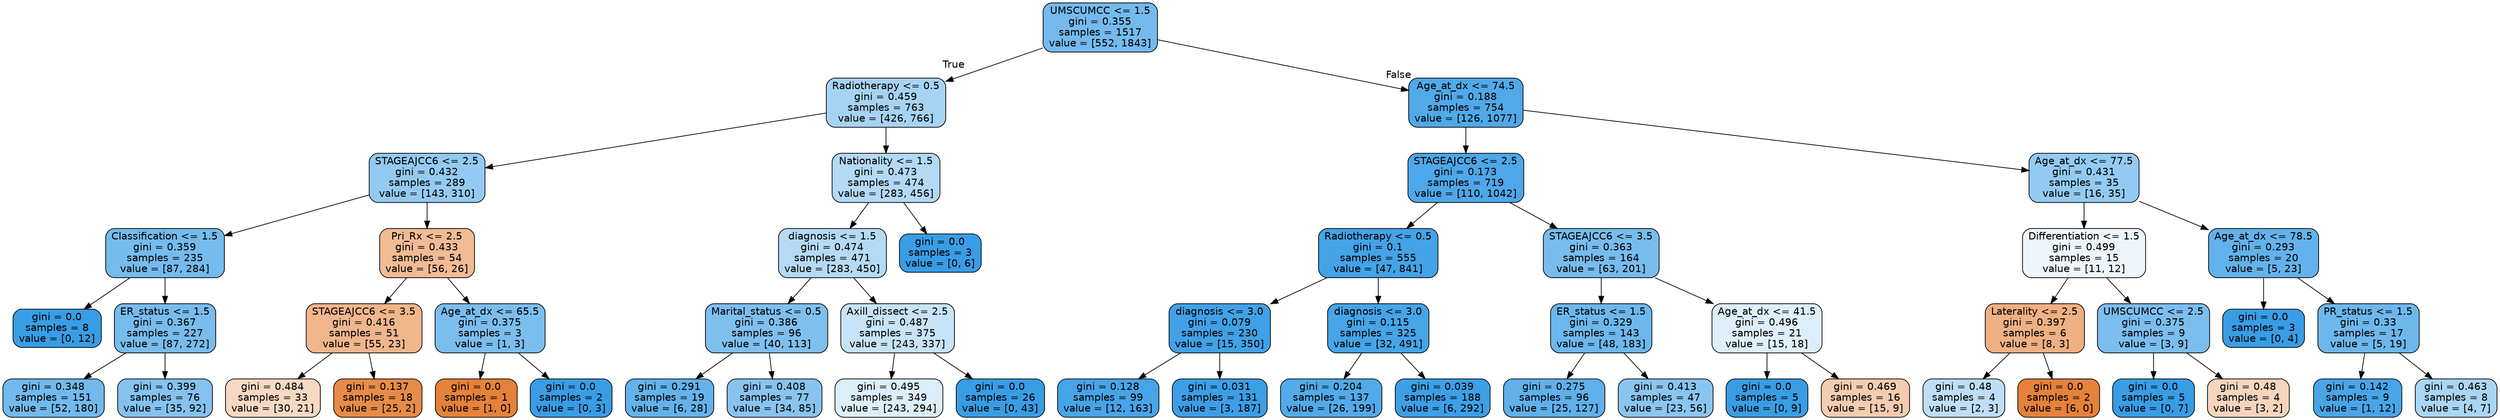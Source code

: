 digraph Tree {
node [shape=box, style="filled, rounded", color="black", fontname=helvetica] ;
edge [fontname=helvetica] ;
0 [label="UMSCUMCC <= 1.5\ngini = 0.355\nsamples = 1517\nvalue = [552, 1843]", fillcolor="#399de5b3"] ;
1 [label="Radiotherapy <= 0.5\ngini = 0.459\nsamples = 763\nvalue = [426, 766]", fillcolor="#399de571"] ;
0 -> 1 [labeldistance=2.5, labelangle=45, headlabel="True"] ;
2 [label="STAGEAJCC6 <= 2.5\ngini = 0.432\nsamples = 289\nvalue = [143, 310]", fillcolor="#399de589"] ;
1 -> 2 ;
3 [label="Classification <= 1.5\ngini = 0.359\nsamples = 235\nvalue = [87, 284]", fillcolor="#399de5b1"] ;
2 -> 3 ;
4 [label="gini = 0.0\nsamples = 8\nvalue = [0, 12]", fillcolor="#399de5ff"] ;
3 -> 4 ;
5 [label="ER_status <= 1.5\ngini = 0.367\nsamples = 227\nvalue = [87, 272]", fillcolor="#399de5ad"] ;
3 -> 5 ;
6 [label="gini = 0.348\nsamples = 151\nvalue = [52, 180]", fillcolor="#399de5b5"] ;
5 -> 6 ;
7 [label="gini = 0.399\nsamples = 76\nvalue = [35, 92]", fillcolor="#399de59e"] ;
5 -> 7 ;
8 [label="Pri_Rx <= 2.5\ngini = 0.433\nsamples = 54\nvalue = [56, 26]", fillcolor="#e5813989"] ;
2 -> 8 ;
9 [label="STAGEAJCC6 <= 3.5\ngini = 0.416\nsamples = 51\nvalue = [55, 23]", fillcolor="#e5813994"] ;
8 -> 9 ;
10 [label="gini = 0.484\nsamples = 33\nvalue = [30, 21]", fillcolor="#e581394d"] ;
9 -> 10 ;
11 [label="gini = 0.137\nsamples = 18\nvalue = [25, 2]", fillcolor="#e58139eb"] ;
9 -> 11 ;
12 [label="Age_at_dx <= 65.5\ngini = 0.375\nsamples = 3\nvalue = [1, 3]", fillcolor="#399de5aa"] ;
8 -> 12 ;
13 [label="gini = 0.0\nsamples = 1\nvalue = [1, 0]", fillcolor="#e58139ff"] ;
12 -> 13 ;
14 [label="gini = 0.0\nsamples = 2\nvalue = [0, 3]", fillcolor="#399de5ff"] ;
12 -> 14 ;
15 [label="Nationality <= 1.5\ngini = 0.473\nsamples = 474\nvalue = [283, 456]", fillcolor="#399de561"] ;
1 -> 15 ;
16 [label="diagnosis <= 1.5\ngini = 0.474\nsamples = 471\nvalue = [283, 450]", fillcolor="#399de55f"] ;
15 -> 16 ;
17 [label="Marital_status <= 0.5\ngini = 0.386\nsamples = 96\nvalue = [40, 113]", fillcolor="#399de5a5"] ;
16 -> 17 ;
18 [label="gini = 0.291\nsamples = 19\nvalue = [6, 28]", fillcolor="#399de5c8"] ;
17 -> 18 ;
19 [label="gini = 0.408\nsamples = 77\nvalue = [34, 85]", fillcolor="#399de599"] ;
17 -> 19 ;
20 [label="Axill_dissect <= 2.5\ngini = 0.487\nsamples = 375\nvalue = [243, 337]", fillcolor="#399de547"] ;
16 -> 20 ;
21 [label="gini = 0.495\nsamples = 349\nvalue = [243, 294]", fillcolor="#399de52c"] ;
20 -> 21 ;
22 [label="gini = 0.0\nsamples = 26\nvalue = [0, 43]", fillcolor="#399de5ff"] ;
20 -> 22 ;
23 [label="gini = 0.0\nsamples = 3\nvalue = [0, 6]", fillcolor="#399de5ff"] ;
15 -> 23 ;
24 [label="Age_at_dx <= 74.5\ngini = 0.188\nsamples = 754\nvalue = [126, 1077]", fillcolor="#399de5e1"] ;
0 -> 24 [labeldistance=2.5, labelangle=-45, headlabel="False"] ;
25 [label="STAGEAJCC6 <= 2.5\ngini = 0.173\nsamples = 719\nvalue = [110, 1042]", fillcolor="#399de5e4"] ;
24 -> 25 ;
26 [label="Radiotherapy <= 0.5\ngini = 0.1\nsamples = 555\nvalue = [47, 841]", fillcolor="#399de5f1"] ;
25 -> 26 ;
27 [label="diagnosis <= 3.0\ngini = 0.079\nsamples = 230\nvalue = [15, 350]", fillcolor="#399de5f4"] ;
26 -> 27 ;
28 [label="gini = 0.128\nsamples = 99\nvalue = [12, 163]", fillcolor="#399de5ec"] ;
27 -> 28 ;
29 [label="gini = 0.031\nsamples = 131\nvalue = [3, 187]", fillcolor="#399de5fb"] ;
27 -> 29 ;
30 [label="diagnosis <= 3.0\ngini = 0.115\nsamples = 325\nvalue = [32, 491]", fillcolor="#399de5ee"] ;
26 -> 30 ;
31 [label="gini = 0.204\nsamples = 137\nvalue = [26, 199]", fillcolor="#399de5de"] ;
30 -> 31 ;
32 [label="gini = 0.039\nsamples = 188\nvalue = [6, 292]", fillcolor="#399de5fa"] ;
30 -> 32 ;
33 [label="STAGEAJCC6 <= 3.5\ngini = 0.363\nsamples = 164\nvalue = [63, 201]", fillcolor="#399de5af"] ;
25 -> 33 ;
34 [label="ER_status <= 1.5\ngini = 0.329\nsamples = 143\nvalue = [48, 183]", fillcolor="#399de5bc"] ;
33 -> 34 ;
35 [label="gini = 0.275\nsamples = 96\nvalue = [25, 127]", fillcolor="#399de5cd"] ;
34 -> 35 ;
36 [label="gini = 0.413\nsamples = 47\nvalue = [23, 56]", fillcolor="#399de596"] ;
34 -> 36 ;
37 [label="Age_at_dx <= 41.5\ngini = 0.496\nsamples = 21\nvalue = [15, 18]", fillcolor="#399de52a"] ;
33 -> 37 ;
38 [label="gini = 0.0\nsamples = 5\nvalue = [0, 9]", fillcolor="#399de5ff"] ;
37 -> 38 ;
39 [label="gini = 0.469\nsamples = 16\nvalue = [15, 9]", fillcolor="#e5813966"] ;
37 -> 39 ;
40 [label="Age_at_dx <= 77.5\ngini = 0.431\nsamples = 35\nvalue = [16, 35]", fillcolor="#399de58a"] ;
24 -> 40 ;
41 [label="Differentiation <= 1.5\ngini = 0.499\nsamples = 15\nvalue = [11, 12]", fillcolor="#399de515"] ;
40 -> 41 ;
42 [label="Laterality <= 2.5\ngini = 0.397\nsamples = 6\nvalue = [8, 3]", fillcolor="#e581399f"] ;
41 -> 42 ;
43 [label="gini = 0.48\nsamples = 4\nvalue = [2, 3]", fillcolor="#399de555"] ;
42 -> 43 ;
44 [label="gini = 0.0\nsamples = 2\nvalue = [6, 0]", fillcolor="#e58139ff"] ;
42 -> 44 ;
45 [label="UMSCUMCC <= 2.5\ngini = 0.375\nsamples = 9\nvalue = [3, 9]", fillcolor="#399de5aa"] ;
41 -> 45 ;
46 [label="gini = 0.0\nsamples = 5\nvalue = [0, 7]", fillcolor="#399de5ff"] ;
45 -> 46 ;
47 [label="gini = 0.48\nsamples = 4\nvalue = [3, 2]", fillcolor="#e5813955"] ;
45 -> 47 ;
48 [label="Age_at_dx <= 78.5\ngini = 0.293\nsamples = 20\nvalue = [5, 23]", fillcolor="#399de5c8"] ;
40 -> 48 ;
49 [label="gini = 0.0\nsamples = 3\nvalue = [0, 4]", fillcolor="#399de5ff"] ;
48 -> 49 ;
50 [label="PR_status <= 1.5\ngini = 0.33\nsamples = 17\nvalue = [5, 19]", fillcolor="#399de5bc"] ;
48 -> 50 ;
51 [label="gini = 0.142\nsamples = 9\nvalue = [1, 12]", fillcolor="#399de5ea"] ;
50 -> 51 ;
52 [label="gini = 0.463\nsamples = 8\nvalue = [4, 7]", fillcolor="#399de56d"] ;
50 -> 52 ;
}